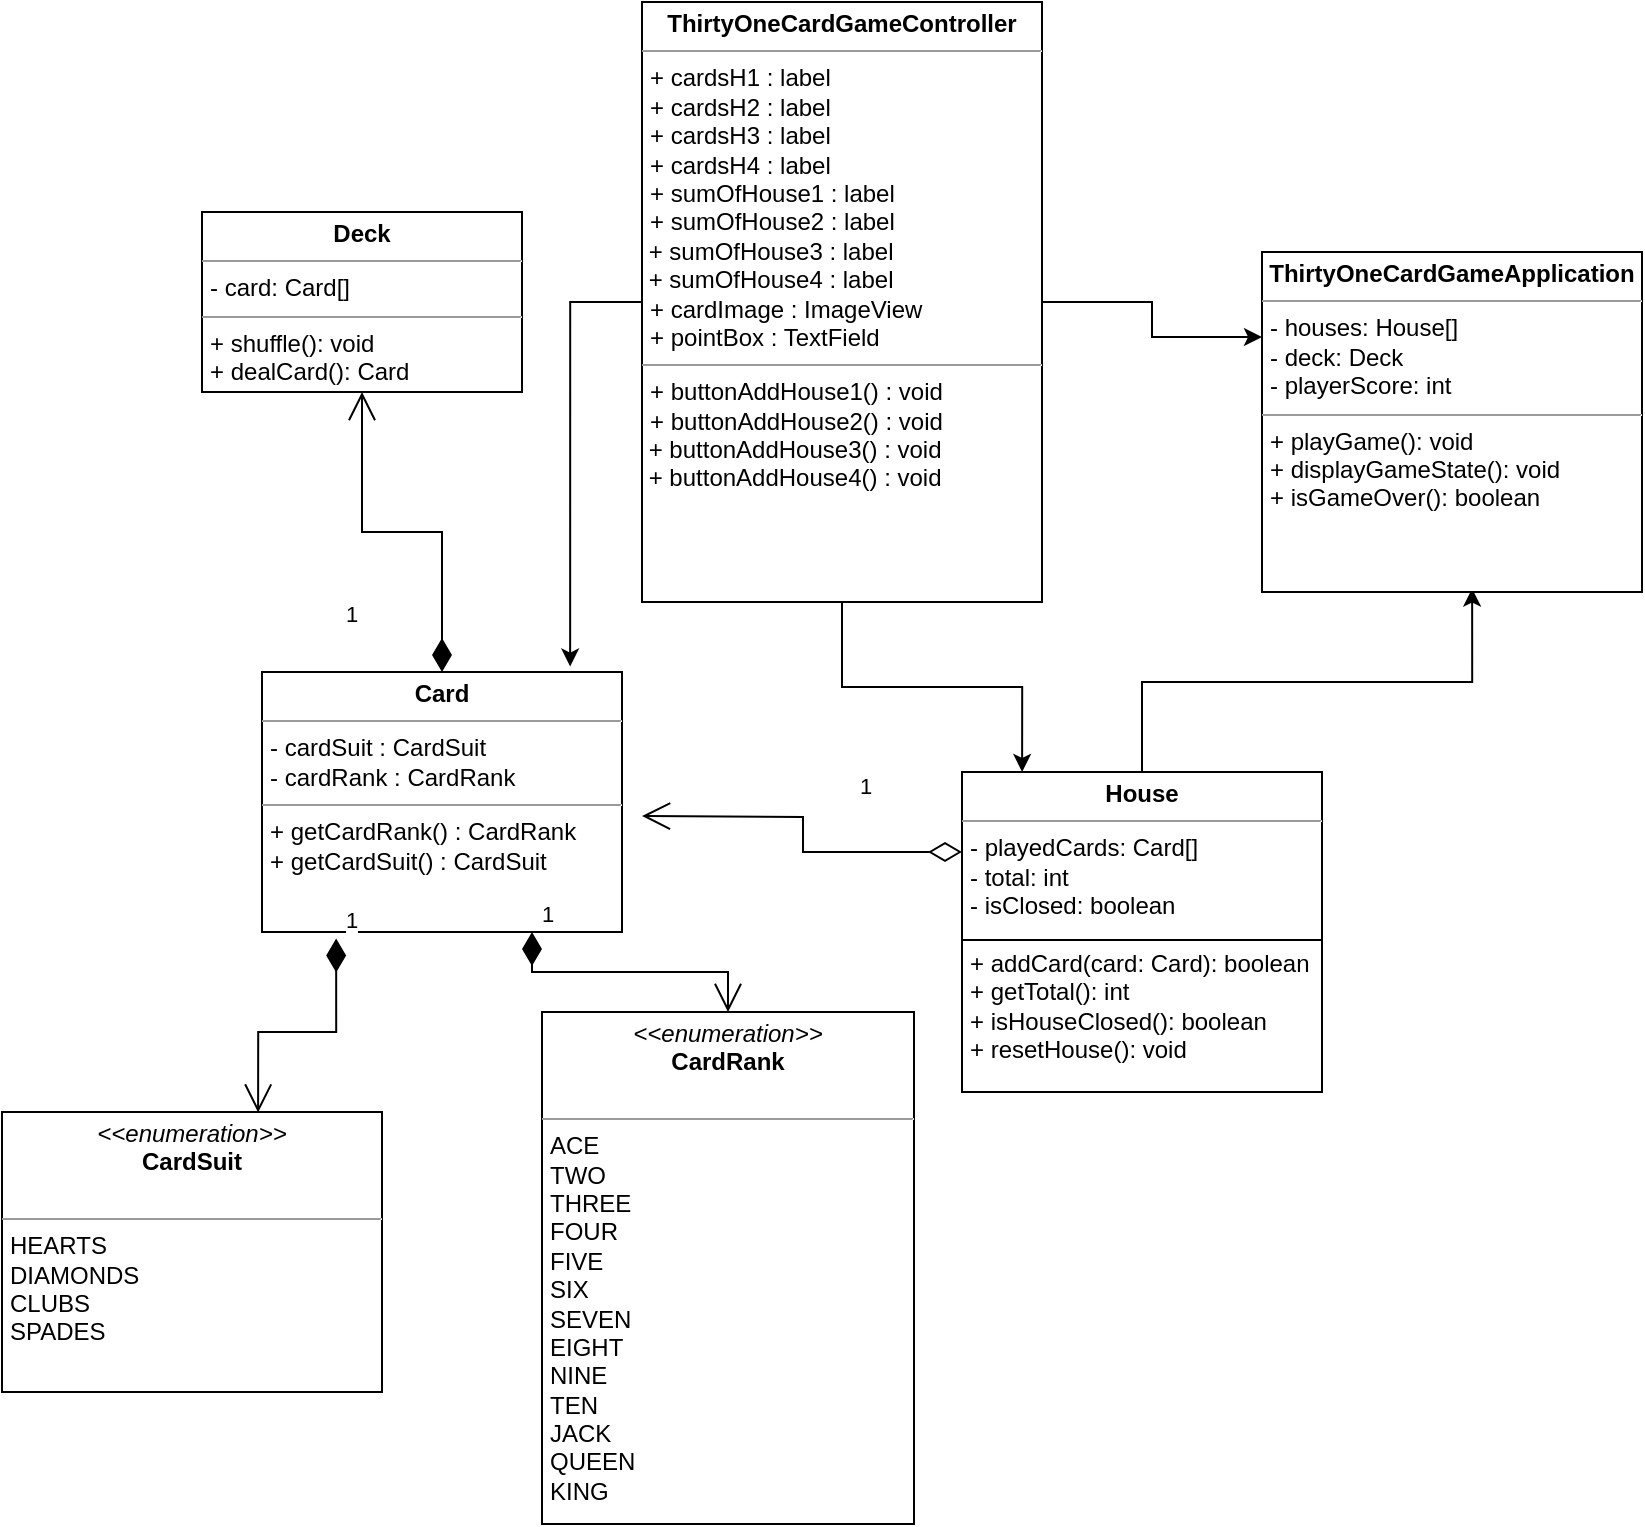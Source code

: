 <mxfile version="21.3.6" type="github">
  <diagram name="Σελίδα-1" id="A4azC9Wo4igHMcO6U7by">
    <mxGraphModel dx="1687" dy="846" grid="1" gridSize="10" guides="1" tooltips="1" connect="1" arrows="1" fold="1" page="1" pageScale="1" pageWidth="827" pageHeight="1169" math="0" shadow="0">
      <root>
        <mxCell id="0" />
        <mxCell id="1" parent="0" />
        <mxCell id="mpeZcMcyJuDYGSK2Ppig-25" value="&lt;p style=&quot;margin:0px;margin-top:4px;text-align:center;&quot;&gt;&lt;b&gt;Card&lt;/b&gt;&lt;/p&gt;&lt;hr size=&quot;1&quot;&gt;&lt;p style=&quot;margin:0px;margin-left:4px;&quot;&gt;- cardSuit : CardSuit&lt;/p&gt;&lt;p style=&quot;margin:0px;margin-left:4px;&quot;&gt;- cardRank : CardRank&lt;/p&gt;&lt;hr size=&quot;1&quot;&gt;&lt;p style=&quot;margin:0px;margin-left:4px;&quot;&gt;+ getCardRank() : CardRank&lt;/p&gt;&lt;p style=&quot;margin:0px;margin-left:4px;&quot;&gt;+ getCardSuit() : CardSuit&lt;/p&gt;&lt;p style=&quot;margin:0px;margin-left:4px;&quot;&gt;&lt;br&gt;&lt;/p&gt;&lt;p style=&quot;margin:0px;margin-left:4px;&quot;&gt;&lt;br&gt;&lt;/p&gt;" style="verticalAlign=top;align=left;overflow=fill;fontSize=12;fontFamily=Helvetica;html=1;whiteSpace=wrap;" parent="1" vertex="1">
          <mxGeometry x="130" y="500" width="180" height="130" as="geometry" />
        </mxCell>
        <mxCell id="mpeZcMcyJuDYGSK2Ppig-27" value="&lt;p style=&quot;margin:0px;margin-top:4px;text-align:center;&quot;&gt;&lt;b&gt;Deck&lt;/b&gt;&lt;/p&gt;&lt;hr size=&quot;1&quot;&gt;&lt;p style=&quot;margin:0px;margin-left:4px;&quot;&gt;- card: Card[]&lt;/p&gt;&lt;hr size=&quot;1&quot;&gt;&lt;p style=&quot;margin:0px;margin-left:4px;&quot;&gt;+ shuffle(): void&lt;/p&gt;&lt;p style=&quot;margin:0px;margin-left:4px;&quot;&gt;+ dealCard(): Card&lt;/p&gt;" style="verticalAlign=top;align=left;overflow=fill;fontSize=12;fontFamily=Helvetica;html=1;whiteSpace=wrap;" parent="1" vertex="1">
          <mxGeometry x="100" y="270" width="160" height="90" as="geometry" />
        </mxCell>
        <mxCell id="1UKVTPLvdxE5c14qlUAA-17" style="edgeStyle=orthogonalEdgeStyle;rounded=0;orthogonalLoop=1;jettySize=auto;html=1;exitX=0.5;exitY=0;exitDx=0;exitDy=0;entryX=0.553;entryY=0.99;entryDx=0;entryDy=0;entryPerimeter=0;" edge="1" parent="1" source="mpeZcMcyJuDYGSK2Ppig-29" target="mpeZcMcyJuDYGSK2Ppig-35">
          <mxGeometry relative="1" as="geometry">
            <mxPoint x="490" y="450" as="targetPoint" />
          </mxGeometry>
        </mxCell>
        <mxCell id="mpeZcMcyJuDYGSK2Ppig-29" value="&lt;p style=&quot;margin:0px;margin-top:4px;text-align:center;&quot;&gt;&lt;b&gt;House&lt;/b&gt;&lt;/p&gt;&lt;hr size=&quot;1&quot;&gt;&lt;p style=&quot;margin:0px;margin-left:4px;&quot;&gt;- playedCards: Card[]&lt;/p&gt;&lt;p style=&quot;margin:0px;margin-left:4px;&quot;&gt;- total: int&lt;/p&gt;&lt;p style=&quot;margin:0px;margin-left:4px;&quot;&gt;- isClosed: boolean&lt;/p&gt;&lt;p style=&quot;margin:0px;margin-left:4px;&quot;&gt;&lt;br&gt;&lt;/p&gt;&lt;p style=&quot;margin:0px;margin-left:4px;&quot;&gt;+ addCard(card: Card): boolean&lt;/p&gt;&lt;p style=&quot;margin:0px;margin-left:4px;&quot;&gt;+ getTotal(): int&lt;/p&gt;&lt;p style=&quot;margin:0px;margin-left:4px;&quot;&gt;+ isHouseClosed(): boolean&lt;/p&gt;&lt;p style=&quot;margin:0px;margin-left:4px;&quot;&gt;+ resetHouse(): void&lt;/p&gt;" style="verticalAlign=top;align=left;overflow=fill;fontSize=12;fontFamily=Helvetica;html=1;whiteSpace=wrap;" parent="1" vertex="1">
          <mxGeometry x="480" y="550" width="180" height="160" as="geometry" />
        </mxCell>
        <mxCell id="mpeZcMcyJuDYGSK2Ppig-31" value="" style="line;strokeWidth=1;fillColor=none;align=left;verticalAlign=middle;spacingTop=-1;spacingLeft=3;spacingRight=3;rotatable=0;labelPosition=right;points=[];portConstraint=eastwest;strokeColor=inherit;" parent="1" vertex="1">
          <mxGeometry x="480" y="630" width="180" height="8" as="geometry" />
        </mxCell>
        <mxCell id="mpeZcMcyJuDYGSK2Ppig-35" value="&lt;p style=&quot;margin:0px;margin-top:4px;text-align:center;&quot;&gt;&lt;b&gt;ThirtyOneCardGameApplication&lt;/b&gt;&lt;/p&gt;&lt;hr size=&quot;1&quot;&gt;&lt;p style=&quot;margin:0px;margin-left:4px;&quot;&gt;- houses: House[]&lt;/p&gt;&lt;p style=&quot;margin:0px;margin-left:4px;&quot;&gt;- deck: Deck&lt;/p&gt;&lt;p style=&quot;margin:0px;margin-left:4px;&quot;&gt;- playerScore: int&lt;/p&gt;&lt;hr size=&quot;1&quot;&gt;&lt;p style=&quot;margin:0px;margin-left:4px;&quot;&gt;+ playGame(): void&lt;/p&gt;&lt;p style=&quot;margin:0px;margin-left:4px;&quot;&gt;+ displayGameState(): void&lt;/p&gt;&lt;p style=&quot;margin:0px;margin-left:4px;&quot;&gt;+ isGameOver(): boolean&lt;/p&gt;" style="verticalAlign=top;align=left;overflow=fill;fontSize=12;fontFamily=Helvetica;html=1;whiteSpace=wrap;" parent="1" vertex="1">
          <mxGeometry x="630" y="290" width="190" height="170" as="geometry" />
        </mxCell>
        <mxCell id="1UKVTPLvdxE5c14qlUAA-19" style="edgeStyle=orthogonalEdgeStyle;rounded=0;orthogonalLoop=1;jettySize=auto;html=1;entryX=0.856;entryY=-0.021;entryDx=0;entryDy=0;entryPerimeter=0;" edge="1" parent="1" source="mpeZcMcyJuDYGSK2Ppig-37" target="mpeZcMcyJuDYGSK2Ppig-25">
          <mxGeometry relative="1" as="geometry" />
        </mxCell>
        <mxCell id="1UKVTPLvdxE5c14qlUAA-20" style="edgeStyle=orthogonalEdgeStyle;rounded=0;orthogonalLoop=1;jettySize=auto;html=1;entryX=0.167;entryY=0;entryDx=0;entryDy=0;entryPerimeter=0;" edge="1" parent="1" source="mpeZcMcyJuDYGSK2Ppig-37" target="mpeZcMcyJuDYGSK2Ppig-29">
          <mxGeometry relative="1" as="geometry" />
        </mxCell>
        <mxCell id="1UKVTPLvdxE5c14qlUAA-21" style="edgeStyle=orthogonalEdgeStyle;rounded=0;orthogonalLoop=1;jettySize=auto;html=1;exitX=1;exitY=0.5;exitDx=0;exitDy=0;entryX=0;entryY=0.25;entryDx=0;entryDy=0;" edge="1" parent="1" source="mpeZcMcyJuDYGSK2Ppig-37" target="mpeZcMcyJuDYGSK2Ppig-35">
          <mxGeometry relative="1" as="geometry" />
        </mxCell>
        <mxCell id="mpeZcMcyJuDYGSK2Ppig-37" value="&lt;p style=&quot;margin:0px;margin-top:4px;text-align:center;&quot;&gt;&lt;b style=&quot;border-color: var(--border-color);&quot;&gt;ThirtyOneCardGameController&lt;/b&gt;&lt;br&gt;&lt;/p&gt;&lt;hr size=&quot;1&quot;&gt;&lt;p style=&quot;margin:0px;margin-left:4px;&quot;&gt;+ cardsH1 : label&lt;/p&gt;&lt;p style=&quot;margin:0px;margin-left:4px;&quot;&gt;+ cardsH2 : label&lt;/p&gt;&lt;p style=&quot;margin:0px;margin-left:4px;&quot;&gt;+ cardsH3 : label&lt;br&gt;&lt;/p&gt;&lt;p style=&quot;margin:0px;margin-left:4px;&quot;&gt;+ cardsH4 : label&lt;br&gt;&lt;/p&gt;&lt;p style=&quot;margin:0px;margin-left:4px;&quot;&gt;+ sumOfHouse1 : label&lt;br&gt;&lt;/p&gt;&lt;p style=&quot;margin:0px;margin-left:4px;&quot;&gt;+ sumOfHouse2 : label&amp;nbsp;&amp;nbsp;&lt;/p&gt;&amp;nbsp;+ sumOfHouse3&amp;nbsp;: label&lt;br&gt;&amp;nbsp;+ sumOfHouse4 : label&lt;br&gt;&lt;p style=&quot;margin:0px;margin-left:4px;&quot;&gt;+ cardImage : ImageView&lt;br&gt;&lt;/p&gt;&lt;p style=&quot;margin:0px;margin-left:4px;&quot;&gt;+ pointBox : TextField&lt;/p&gt;&lt;hr size=&quot;1&quot;&gt;&lt;p style=&quot;margin:0px;margin-left:4px;&quot;&gt;+&amp;nbsp;buttonAddHouse1&lt;span style=&quot;background-color: initial;&quot;&gt;() : void&lt;/span&gt;&lt;/p&gt;&lt;p style=&quot;margin:0px;margin-left:4px;&quot;&gt;&lt;span style=&quot;background-color: initial;&quot;&gt;+&amp;nbsp;&lt;/span&gt;buttonAddHouse2() : void&lt;/p&gt;&amp;nbsp;+ buttonAddHouse3() : void&lt;br&gt;&amp;nbsp;+ buttonAddHouse4() : void" style="verticalAlign=top;align=left;overflow=fill;fontSize=12;fontFamily=Helvetica;html=1;whiteSpace=wrap;" parent="1" vertex="1">
          <mxGeometry x="320" y="165" width="200" height="300" as="geometry" />
        </mxCell>
        <mxCell id="1UKVTPLvdxE5c14qlUAA-3" value="&lt;p style=&quot;margin:0px;margin-top:4px;text-align:center;&quot;&gt;&lt;i&gt;&amp;lt;&amp;lt;&lt;/i&gt;&lt;i style=&quot;border-color: var(--border-color);&quot;&gt;enumeration&lt;/i&gt;&lt;i&gt;&amp;gt;&amp;gt;&lt;/i&gt;&lt;br&gt;&lt;b&gt;CardSuit&lt;/b&gt;&lt;/p&gt;&lt;p style=&quot;margin:0px;margin-left:4px;&quot;&gt;&lt;br&gt;&lt;/p&gt;&lt;hr size=&quot;1&quot;&gt;&lt;p style=&quot;border-color: var(--border-color); margin: 0px 0px 0px 4px;&quot;&gt;HEARTS&lt;/p&gt;&lt;p style=&quot;border-color: var(--border-color); margin: 0px 0px 0px 4px;&quot;&gt;DIAMONDS&lt;/p&gt;&lt;p style=&quot;border-color: var(--border-color); margin: 0px 0px 0px 4px;&quot;&gt;CLUBS&lt;/p&gt;&lt;p style=&quot;border-color: var(--border-color); margin: 0px 0px 0px 4px;&quot;&gt;SPADES&lt;/p&gt;" style="verticalAlign=top;align=left;overflow=fill;fontSize=12;fontFamily=Helvetica;html=1;whiteSpace=wrap;" vertex="1" parent="1">
          <mxGeometry y="720" width="190" height="140" as="geometry" />
        </mxCell>
        <mxCell id="1UKVTPLvdxE5c14qlUAA-4" value="&lt;p style=&quot;margin:0px;margin-top:4px;text-align:center;&quot;&gt;&lt;i&gt;&amp;lt;&amp;lt;enumeration&amp;gt;&amp;gt;&lt;/i&gt;&lt;br&gt;&lt;b&gt;CardRank&lt;/b&gt;&lt;/p&gt;&lt;p style=&quot;margin:0px;margin-left:4px;&quot;&gt;&lt;br&gt;&lt;/p&gt;&lt;hr size=&quot;1&quot;&gt;&lt;p style=&quot;margin:0px;margin-left:4px;&quot;&gt;ACE&lt;/p&gt;&lt;p style=&quot;margin:0px;margin-left:4px;&quot;&gt;TWO&lt;/p&gt;&lt;p style=&quot;margin:0px;margin-left:4px;&quot;&gt;THREE&lt;/p&gt;&lt;p style=&quot;margin:0px;margin-left:4px;&quot;&gt;FOUR&lt;/p&gt;&lt;p style=&quot;margin:0px;margin-left:4px;&quot;&gt;FIVE&lt;/p&gt;&lt;p style=&quot;margin:0px;margin-left:4px;&quot;&gt;SIX&lt;/p&gt;&lt;p style=&quot;margin:0px;margin-left:4px;&quot;&gt;SEVEN&lt;/p&gt;&lt;p style=&quot;margin:0px;margin-left:4px;&quot;&gt;EIGHT&lt;/p&gt;&lt;p style=&quot;margin:0px;margin-left:4px;&quot;&gt;NINE&lt;/p&gt;&lt;p style=&quot;margin:0px;margin-left:4px;&quot;&gt;TEN&lt;/p&gt;&lt;p style=&quot;margin:0px;margin-left:4px;&quot;&gt;JACK&lt;/p&gt;&lt;p style=&quot;margin:0px;margin-left:4px;&quot;&gt;QUEEN&lt;/p&gt;&lt;p style=&quot;margin:0px;margin-left:4px;&quot;&gt;KING&lt;/p&gt;" style="verticalAlign=top;align=left;overflow=fill;fontSize=12;fontFamily=Helvetica;html=1;whiteSpace=wrap;" vertex="1" parent="1">
          <mxGeometry x="270" y="670" width="186" height="256" as="geometry" />
        </mxCell>
        <mxCell id="1UKVTPLvdxE5c14qlUAA-9" value="1" style="endArrow=open;html=1;endSize=12;startArrow=diamondThin;startSize=14;startFill=1;edgeStyle=orthogonalEdgeStyle;align=left;verticalAlign=bottom;rounded=0;exitX=0.5;exitY=0;exitDx=0;exitDy=0;entryX=0.5;entryY=1;entryDx=0;entryDy=0;" edge="1" parent="1" source="mpeZcMcyJuDYGSK2Ppig-25" target="mpeZcMcyJuDYGSK2Ppig-27">
          <mxGeometry x="-0.778" y="50" relative="1" as="geometry">
            <mxPoint x="330" y="500" as="sourcePoint" />
            <mxPoint x="490" y="500" as="targetPoint" />
            <Array as="points" />
            <mxPoint as="offset" />
          </mxGeometry>
        </mxCell>
        <mxCell id="1UKVTPLvdxE5c14qlUAA-10" value="1" style="endArrow=open;html=1;endSize=12;startArrow=diamondThin;startSize=14;startFill=1;edgeStyle=orthogonalEdgeStyle;align=left;verticalAlign=bottom;rounded=0;exitX=0.75;exitY=1;exitDx=0;exitDy=0;entryX=0.5;entryY=0;entryDx=0;entryDy=0;" edge="1" parent="1" source="mpeZcMcyJuDYGSK2Ppig-25" target="1UKVTPLvdxE5c14qlUAA-4">
          <mxGeometry x="-1" y="3" relative="1" as="geometry">
            <mxPoint x="510" y="789.5" as="sourcePoint" />
            <mxPoint x="670" y="789.5" as="targetPoint" />
          </mxGeometry>
        </mxCell>
        <mxCell id="1UKVTPLvdxE5c14qlUAA-11" value="1" style="endArrow=open;html=1;endSize=12;startArrow=diamondThin;startSize=14;startFill=1;edgeStyle=orthogonalEdgeStyle;align=left;verticalAlign=bottom;rounded=0;exitX=0.206;exitY=1.025;exitDx=0;exitDy=0;exitPerimeter=0;entryX=0.674;entryY=0.002;entryDx=0;entryDy=0;entryPerimeter=0;" edge="1" parent="1" source="mpeZcMcyJuDYGSK2Ppig-25" target="1UKVTPLvdxE5c14qlUAA-3">
          <mxGeometry x="-1" y="3" relative="1" as="geometry">
            <mxPoint x="330" y="620" as="sourcePoint" />
            <mxPoint x="490" y="620" as="targetPoint" />
            <Array as="points">
              <mxPoint x="167" y="680" />
              <mxPoint x="128" y="680" />
            </Array>
          </mxGeometry>
        </mxCell>
        <mxCell id="1UKVTPLvdxE5c14qlUAA-12" value="1" style="endArrow=open;html=1;endSize=12;startArrow=diamondThin;startSize=14;startFill=0;edgeStyle=orthogonalEdgeStyle;align=left;verticalAlign=bottom;rounded=0;exitX=0;exitY=0.25;exitDx=0;exitDy=0;" edge="1" parent="1" source="mpeZcMcyJuDYGSK2Ppig-29">
          <mxGeometry x="-0.4" y="-24" relative="1" as="geometry">
            <mxPoint x="330" y="620" as="sourcePoint" />
            <mxPoint x="320" y="572" as="targetPoint" />
            <mxPoint as="offset" />
          </mxGeometry>
        </mxCell>
      </root>
    </mxGraphModel>
  </diagram>
</mxfile>
